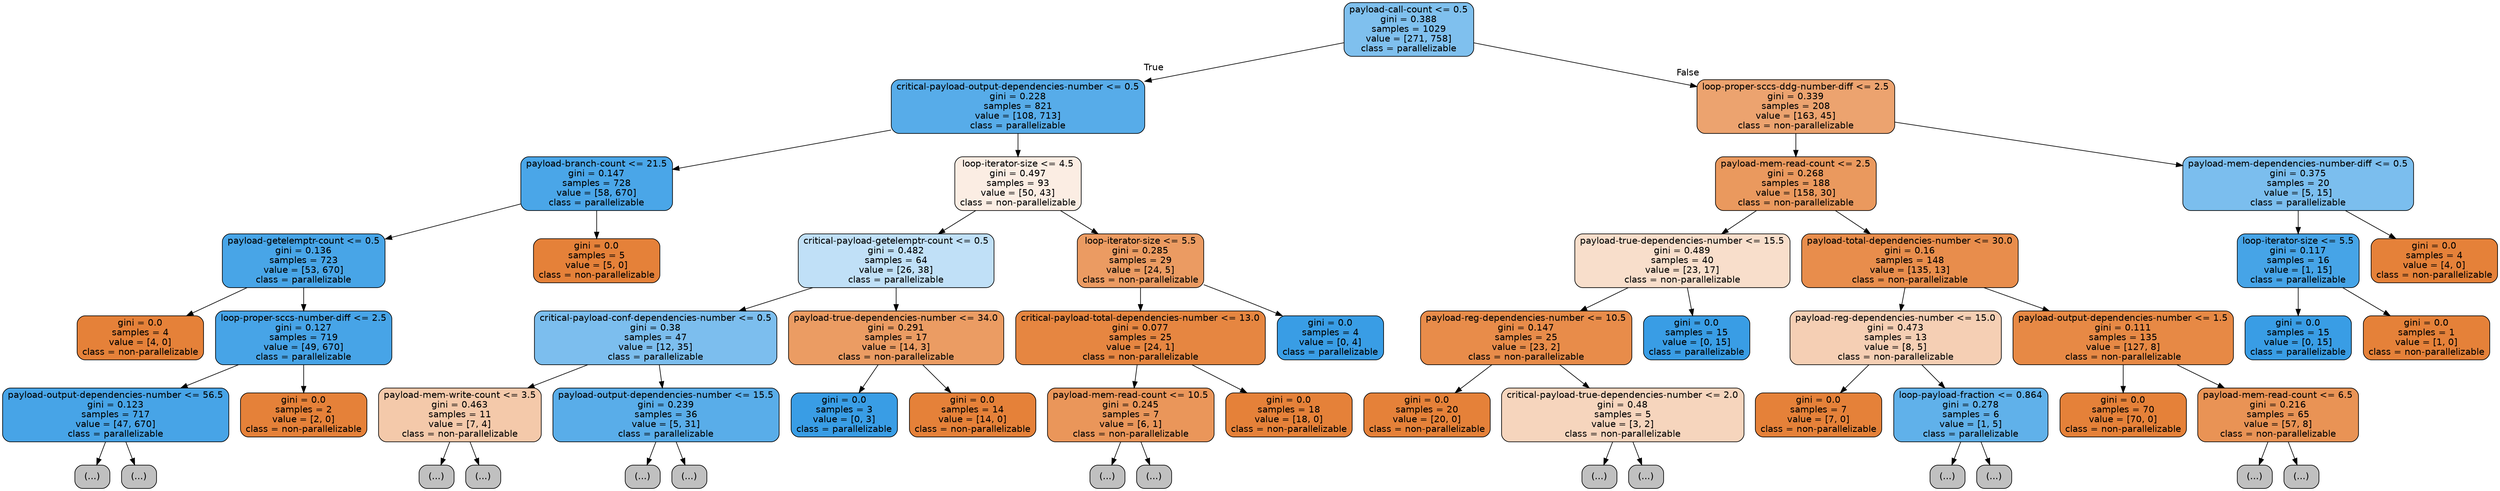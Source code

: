 digraph Tree {
node [shape=box, style="filled, rounded", color="black", fontname=helvetica] ;
edge [fontname=helvetica] ;
0 [label="payload-call-count <= 0.5\ngini = 0.388\nsamples = 1029\nvalue = [271, 758]\nclass = parallelizable", fillcolor="#399de5a4"] ;
1 [label="critical-payload-output-dependencies-number <= 0.5\ngini = 0.228\nsamples = 821\nvalue = [108, 713]\nclass = parallelizable", fillcolor="#399de5d8"] ;
0 -> 1 [labeldistance=2.5, labelangle=45, headlabel="True"] ;
2 [label="payload-branch-count <= 21.5\ngini = 0.147\nsamples = 728\nvalue = [58, 670]\nclass = parallelizable", fillcolor="#399de5e9"] ;
1 -> 2 ;
3 [label="payload-getelemptr-count <= 0.5\ngini = 0.136\nsamples = 723\nvalue = [53, 670]\nclass = parallelizable", fillcolor="#399de5eb"] ;
2 -> 3 ;
4 [label="gini = 0.0\nsamples = 4\nvalue = [4, 0]\nclass = non-parallelizable", fillcolor="#e58139ff"] ;
3 -> 4 ;
5 [label="loop-proper-sccs-number-diff <= 2.5\ngini = 0.127\nsamples = 719\nvalue = [49, 670]\nclass = parallelizable", fillcolor="#399de5ec"] ;
3 -> 5 ;
6 [label="payload-output-dependencies-number <= 56.5\ngini = 0.123\nsamples = 717\nvalue = [47, 670]\nclass = parallelizable", fillcolor="#399de5ed"] ;
5 -> 6 ;
7 [label="(...)", fillcolor="#C0C0C0"] ;
6 -> 7 ;
112 [label="(...)", fillcolor="#C0C0C0"] ;
6 -> 112 ;
117 [label="gini = 0.0\nsamples = 2\nvalue = [2, 0]\nclass = non-parallelizable", fillcolor="#e58139ff"] ;
5 -> 117 ;
118 [label="gini = 0.0\nsamples = 5\nvalue = [5, 0]\nclass = non-parallelizable", fillcolor="#e58139ff"] ;
2 -> 118 ;
119 [label="loop-iterator-size <= 4.5\ngini = 0.497\nsamples = 93\nvalue = [50, 43]\nclass = non-parallelizable", fillcolor="#e5813924"] ;
1 -> 119 ;
120 [label="critical-payload-getelemptr-count <= 0.5\ngini = 0.482\nsamples = 64\nvalue = [26, 38]\nclass = parallelizable", fillcolor="#399de551"] ;
119 -> 120 ;
121 [label="critical-payload-conf-dependencies-number <= 0.5\ngini = 0.38\nsamples = 47\nvalue = [12, 35]\nclass = parallelizable", fillcolor="#399de5a8"] ;
120 -> 121 ;
122 [label="payload-mem-write-count <= 3.5\ngini = 0.463\nsamples = 11\nvalue = [7, 4]\nclass = non-parallelizable", fillcolor="#e581396d"] ;
121 -> 122 ;
123 [label="(...)", fillcolor="#C0C0C0"] ;
122 -> 123 ;
128 [label="(...)", fillcolor="#C0C0C0"] ;
122 -> 128 ;
129 [label="payload-output-dependencies-number <= 15.5\ngini = 0.239\nsamples = 36\nvalue = [5, 31]\nclass = parallelizable", fillcolor="#399de5d6"] ;
121 -> 129 ;
130 [label="(...)", fillcolor="#C0C0C0"] ;
129 -> 130 ;
145 [label="(...)", fillcolor="#C0C0C0"] ;
129 -> 145 ;
146 [label="payload-true-dependencies-number <= 34.0\ngini = 0.291\nsamples = 17\nvalue = [14, 3]\nclass = non-parallelizable", fillcolor="#e58139c8"] ;
120 -> 146 ;
147 [label="gini = 0.0\nsamples = 3\nvalue = [0, 3]\nclass = parallelizable", fillcolor="#399de5ff"] ;
146 -> 147 ;
148 [label="gini = 0.0\nsamples = 14\nvalue = [14, 0]\nclass = non-parallelizable", fillcolor="#e58139ff"] ;
146 -> 148 ;
149 [label="loop-iterator-size <= 5.5\ngini = 0.285\nsamples = 29\nvalue = [24, 5]\nclass = non-parallelizable", fillcolor="#e58139ca"] ;
119 -> 149 ;
150 [label="critical-payload-total-dependencies-number <= 13.0\ngini = 0.077\nsamples = 25\nvalue = [24, 1]\nclass = non-parallelizable", fillcolor="#e58139f4"] ;
149 -> 150 ;
151 [label="payload-mem-read-count <= 10.5\ngini = 0.245\nsamples = 7\nvalue = [6, 1]\nclass = non-parallelizable", fillcolor="#e58139d4"] ;
150 -> 151 ;
152 [label="(...)", fillcolor="#C0C0C0"] ;
151 -> 152 ;
153 [label="(...)", fillcolor="#C0C0C0"] ;
151 -> 153 ;
154 [label="gini = 0.0\nsamples = 18\nvalue = [18, 0]\nclass = non-parallelizable", fillcolor="#e58139ff"] ;
150 -> 154 ;
155 [label="gini = 0.0\nsamples = 4\nvalue = [0, 4]\nclass = parallelizable", fillcolor="#399de5ff"] ;
149 -> 155 ;
156 [label="loop-proper-sccs-ddg-number-diff <= 2.5\ngini = 0.339\nsamples = 208\nvalue = [163, 45]\nclass = non-parallelizable", fillcolor="#e58139b9"] ;
0 -> 156 [labeldistance=2.5, labelangle=-45, headlabel="False"] ;
157 [label="payload-mem-read-count <= 2.5\ngini = 0.268\nsamples = 188\nvalue = [158, 30]\nclass = non-parallelizable", fillcolor="#e58139cf"] ;
156 -> 157 ;
158 [label="payload-true-dependencies-number <= 15.5\ngini = 0.489\nsamples = 40\nvalue = [23, 17]\nclass = non-parallelizable", fillcolor="#e5813943"] ;
157 -> 158 ;
159 [label="payload-reg-dependencies-number <= 10.5\ngini = 0.147\nsamples = 25\nvalue = [23, 2]\nclass = non-parallelizable", fillcolor="#e58139e9"] ;
158 -> 159 ;
160 [label="gini = 0.0\nsamples = 20\nvalue = [20, 0]\nclass = non-parallelizable", fillcolor="#e58139ff"] ;
159 -> 160 ;
161 [label="critical-payload-true-dependencies-number <= 2.0\ngini = 0.48\nsamples = 5\nvalue = [3, 2]\nclass = non-parallelizable", fillcolor="#e5813955"] ;
159 -> 161 ;
162 [label="(...)", fillcolor="#C0C0C0"] ;
161 -> 162 ;
163 [label="(...)", fillcolor="#C0C0C0"] ;
161 -> 163 ;
164 [label="gini = 0.0\nsamples = 15\nvalue = [0, 15]\nclass = parallelizable", fillcolor="#399de5ff"] ;
158 -> 164 ;
165 [label="payload-total-dependencies-number <= 30.0\ngini = 0.16\nsamples = 148\nvalue = [135, 13]\nclass = non-parallelizable", fillcolor="#e58139e6"] ;
157 -> 165 ;
166 [label="payload-reg-dependencies-number <= 15.0\ngini = 0.473\nsamples = 13\nvalue = [8, 5]\nclass = non-parallelizable", fillcolor="#e5813960"] ;
165 -> 166 ;
167 [label="gini = 0.0\nsamples = 7\nvalue = [7, 0]\nclass = non-parallelizable", fillcolor="#e58139ff"] ;
166 -> 167 ;
168 [label="loop-payload-fraction <= 0.864\ngini = 0.278\nsamples = 6\nvalue = [1, 5]\nclass = parallelizable", fillcolor="#399de5cc"] ;
166 -> 168 ;
169 [label="(...)", fillcolor="#C0C0C0"] ;
168 -> 169 ;
172 [label="(...)", fillcolor="#C0C0C0"] ;
168 -> 172 ;
173 [label="payload-output-dependencies-number <= 1.5\ngini = 0.111\nsamples = 135\nvalue = [127, 8]\nclass = non-parallelizable", fillcolor="#e58139ef"] ;
165 -> 173 ;
174 [label="gini = 0.0\nsamples = 70\nvalue = [70, 0]\nclass = non-parallelizable", fillcolor="#e58139ff"] ;
173 -> 174 ;
175 [label="payload-mem-read-count <= 6.5\ngini = 0.216\nsamples = 65\nvalue = [57, 8]\nclass = non-parallelizable", fillcolor="#e58139db"] ;
173 -> 175 ;
176 [label="(...)", fillcolor="#C0C0C0"] ;
175 -> 176 ;
181 [label="(...)", fillcolor="#C0C0C0"] ;
175 -> 181 ;
186 [label="payload-mem-dependencies-number-diff <= 0.5\ngini = 0.375\nsamples = 20\nvalue = [5, 15]\nclass = parallelizable", fillcolor="#399de5aa"] ;
156 -> 186 ;
187 [label="loop-iterator-size <= 5.5\ngini = 0.117\nsamples = 16\nvalue = [1, 15]\nclass = parallelizable", fillcolor="#399de5ee"] ;
186 -> 187 ;
188 [label="gini = 0.0\nsamples = 15\nvalue = [0, 15]\nclass = parallelizable", fillcolor="#399de5ff"] ;
187 -> 188 ;
189 [label="gini = 0.0\nsamples = 1\nvalue = [1, 0]\nclass = non-parallelizable", fillcolor="#e58139ff"] ;
187 -> 189 ;
190 [label="gini = 0.0\nsamples = 4\nvalue = [4, 0]\nclass = non-parallelizable", fillcolor="#e58139ff"] ;
186 -> 190 ;
}